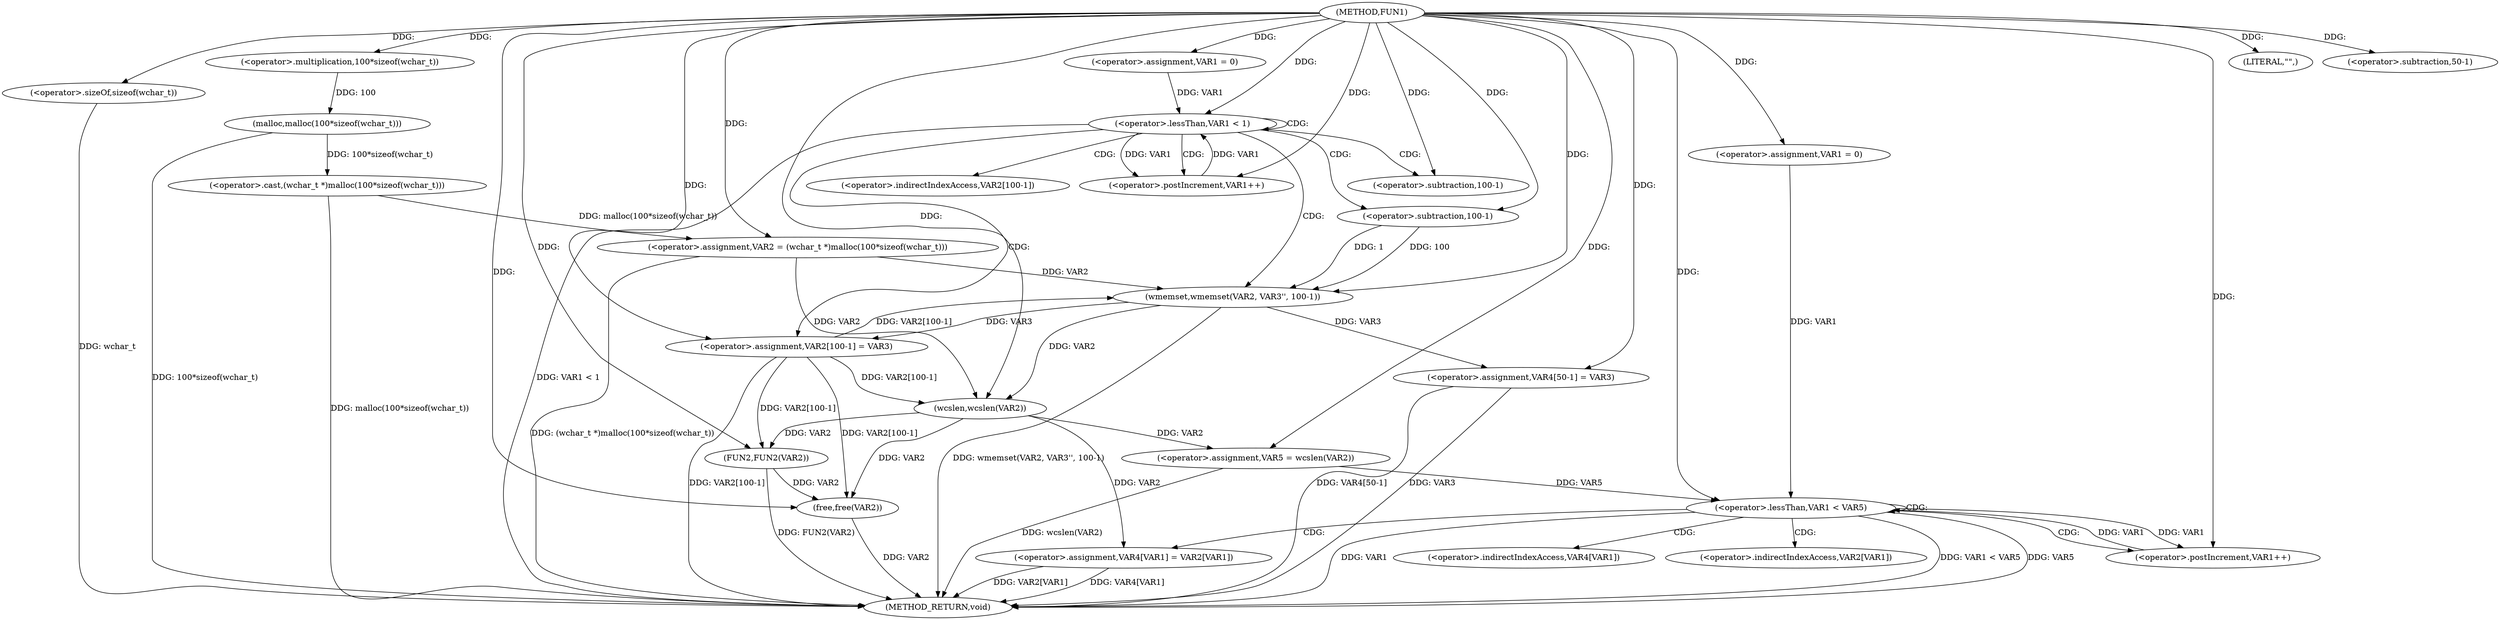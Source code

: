 digraph FUN1 {  
"1000100" [label = "(METHOD,FUN1)" ]
"1000172" [label = "(METHOD_RETURN,void)" ]
"1000104" [label = "(<operator>.assignment,VAR2 = (wchar_t *)malloc(100*sizeof(wchar_t)))" ]
"1000106" [label = "(<operator>.cast,(wchar_t *)malloc(100*sizeof(wchar_t)))" ]
"1000108" [label = "(malloc,malloc(100*sizeof(wchar_t)))" ]
"1000109" [label = "(<operator>.multiplication,100*sizeof(wchar_t))" ]
"1000111" [label = "(<operator>.sizeOf,sizeof(wchar_t))" ]
"1000114" [label = "(<operator>.assignment,VAR1 = 0)" ]
"1000117" [label = "(<operator>.lessThan,VAR1 < 1)" ]
"1000120" [label = "(<operator>.postIncrement,VAR1++)" ]
"1000123" [label = "(wmemset,wmemset(VAR2, VAR3'', 100-1))" ]
"1000126" [label = "(<operator>.subtraction,100-1)" ]
"1000129" [label = "(<operator>.assignment,VAR2[100-1] = VAR3)" ]
"1000132" [label = "(<operator>.subtraction,100-1)" ]
"1000137" [label = "(LITERAL,\"\",)" ]
"1000140" [label = "(<operator>.assignment,VAR5 = wcslen(VAR2))" ]
"1000142" [label = "(wcslen,wcslen(VAR2))" ]
"1000145" [label = "(<operator>.assignment,VAR1 = 0)" ]
"1000148" [label = "(<operator>.lessThan,VAR1 < VAR5)" ]
"1000151" [label = "(<operator>.postIncrement,VAR1++)" ]
"1000154" [label = "(<operator>.assignment,VAR4[VAR1] = VAR2[VAR1])" ]
"1000161" [label = "(<operator>.assignment,VAR4[50-1] = VAR3)" ]
"1000164" [label = "(<operator>.subtraction,50-1)" ]
"1000168" [label = "(FUN2,FUN2(VAR2))" ]
"1000170" [label = "(free,free(VAR2))" ]
"1000130" [label = "(<operator>.indirectIndexAccess,VAR2[100-1])" ]
"1000155" [label = "(<operator>.indirectIndexAccess,VAR4[VAR1])" ]
"1000158" [label = "(<operator>.indirectIndexAccess,VAR2[VAR1])" ]
  "1000117" -> "1000172"  [ label = "DDG: VAR1 < 1"] 
  "1000140" -> "1000172"  [ label = "DDG: wcslen(VAR2)"] 
  "1000106" -> "1000172"  [ label = "DDG: malloc(100*sizeof(wchar_t))"] 
  "1000111" -> "1000172"  [ label = "DDG: wchar_t"] 
  "1000161" -> "1000172"  [ label = "DDG: VAR4[50-1]"] 
  "1000168" -> "1000172"  [ label = "DDG: FUN2(VAR2)"] 
  "1000129" -> "1000172"  [ label = "DDG: VAR2[100-1]"] 
  "1000123" -> "1000172"  [ label = "DDG: wmemset(VAR2, VAR3'', 100-1)"] 
  "1000154" -> "1000172"  [ label = "DDG: VAR4[VAR1]"] 
  "1000154" -> "1000172"  [ label = "DDG: VAR2[VAR1]"] 
  "1000161" -> "1000172"  [ label = "DDG: VAR3"] 
  "1000148" -> "1000172"  [ label = "DDG: VAR1"] 
  "1000148" -> "1000172"  [ label = "DDG: VAR1 < VAR5"] 
  "1000170" -> "1000172"  [ label = "DDG: VAR2"] 
  "1000148" -> "1000172"  [ label = "DDG: VAR5"] 
  "1000104" -> "1000172"  [ label = "DDG: (wchar_t *)malloc(100*sizeof(wchar_t))"] 
  "1000108" -> "1000172"  [ label = "DDG: 100*sizeof(wchar_t)"] 
  "1000106" -> "1000104"  [ label = "DDG: malloc(100*sizeof(wchar_t))"] 
  "1000100" -> "1000104"  [ label = "DDG: "] 
  "1000108" -> "1000106"  [ label = "DDG: 100*sizeof(wchar_t)"] 
  "1000109" -> "1000108"  [ label = "DDG: 100"] 
  "1000100" -> "1000109"  [ label = "DDG: "] 
  "1000100" -> "1000111"  [ label = "DDG: "] 
  "1000100" -> "1000114"  [ label = "DDG: "] 
  "1000114" -> "1000117"  [ label = "DDG: VAR1"] 
  "1000120" -> "1000117"  [ label = "DDG: VAR1"] 
  "1000100" -> "1000117"  [ label = "DDG: "] 
  "1000117" -> "1000120"  [ label = "DDG: VAR1"] 
  "1000100" -> "1000120"  [ label = "DDG: "] 
  "1000129" -> "1000123"  [ label = "DDG: VAR2[100-1]"] 
  "1000104" -> "1000123"  [ label = "DDG: VAR2"] 
  "1000100" -> "1000123"  [ label = "DDG: "] 
  "1000126" -> "1000123"  [ label = "DDG: 100"] 
  "1000126" -> "1000123"  [ label = "DDG: 1"] 
  "1000100" -> "1000126"  [ label = "DDG: "] 
  "1000123" -> "1000129"  [ label = "DDG: VAR3"] 
  "1000100" -> "1000129"  [ label = "DDG: "] 
  "1000100" -> "1000132"  [ label = "DDG: "] 
  "1000100" -> "1000137"  [ label = "DDG: "] 
  "1000142" -> "1000140"  [ label = "DDG: VAR2"] 
  "1000100" -> "1000140"  [ label = "DDG: "] 
  "1000129" -> "1000142"  [ label = "DDG: VAR2[100-1]"] 
  "1000104" -> "1000142"  [ label = "DDG: VAR2"] 
  "1000123" -> "1000142"  [ label = "DDG: VAR2"] 
  "1000100" -> "1000142"  [ label = "DDG: "] 
  "1000100" -> "1000145"  [ label = "DDG: "] 
  "1000151" -> "1000148"  [ label = "DDG: VAR1"] 
  "1000145" -> "1000148"  [ label = "DDG: VAR1"] 
  "1000100" -> "1000148"  [ label = "DDG: "] 
  "1000140" -> "1000148"  [ label = "DDG: VAR5"] 
  "1000148" -> "1000151"  [ label = "DDG: VAR1"] 
  "1000100" -> "1000151"  [ label = "DDG: "] 
  "1000142" -> "1000154"  [ label = "DDG: VAR2"] 
  "1000100" -> "1000161"  [ label = "DDG: "] 
  "1000123" -> "1000161"  [ label = "DDG: VAR3"] 
  "1000100" -> "1000164"  [ label = "DDG: "] 
  "1000129" -> "1000168"  [ label = "DDG: VAR2[100-1]"] 
  "1000142" -> "1000168"  [ label = "DDG: VAR2"] 
  "1000100" -> "1000168"  [ label = "DDG: "] 
  "1000129" -> "1000170"  [ label = "DDG: VAR2[100-1]"] 
  "1000168" -> "1000170"  [ label = "DDG: VAR2"] 
  "1000100" -> "1000170"  [ label = "DDG: "] 
  "1000142" -> "1000170"  [ label = "DDG: VAR2"] 
  "1000117" -> "1000120"  [ label = "CDG: "] 
  "1000117" -> "1000117"  [ label = "CDG: "] 
  "1000117" -> "1000126"  [ label = "CDG: "] 
  "1000117" -> "1000132"  [ label = "CDG: "] 
  "1000117" -> "1000129"  [ label = "CDG: "] 
  "1000117" -> "1000123"  [ label = "CDG: "] 
  "1000117" -> "1000130"  [ label = "CDG: "] 
  "1000148" -> "1000158"  [ label = "CDG: "] 
  "1000148" -> "1000155"  [ label = "CDG: "] 
  "1000148" -> "1000154"  [ label = "CDG: "] 
  "1000148" -> "1000151"  [ label = "CDG: "] 
  "1000148" -> "1000148"  [ label = "CDG: "] 
}
